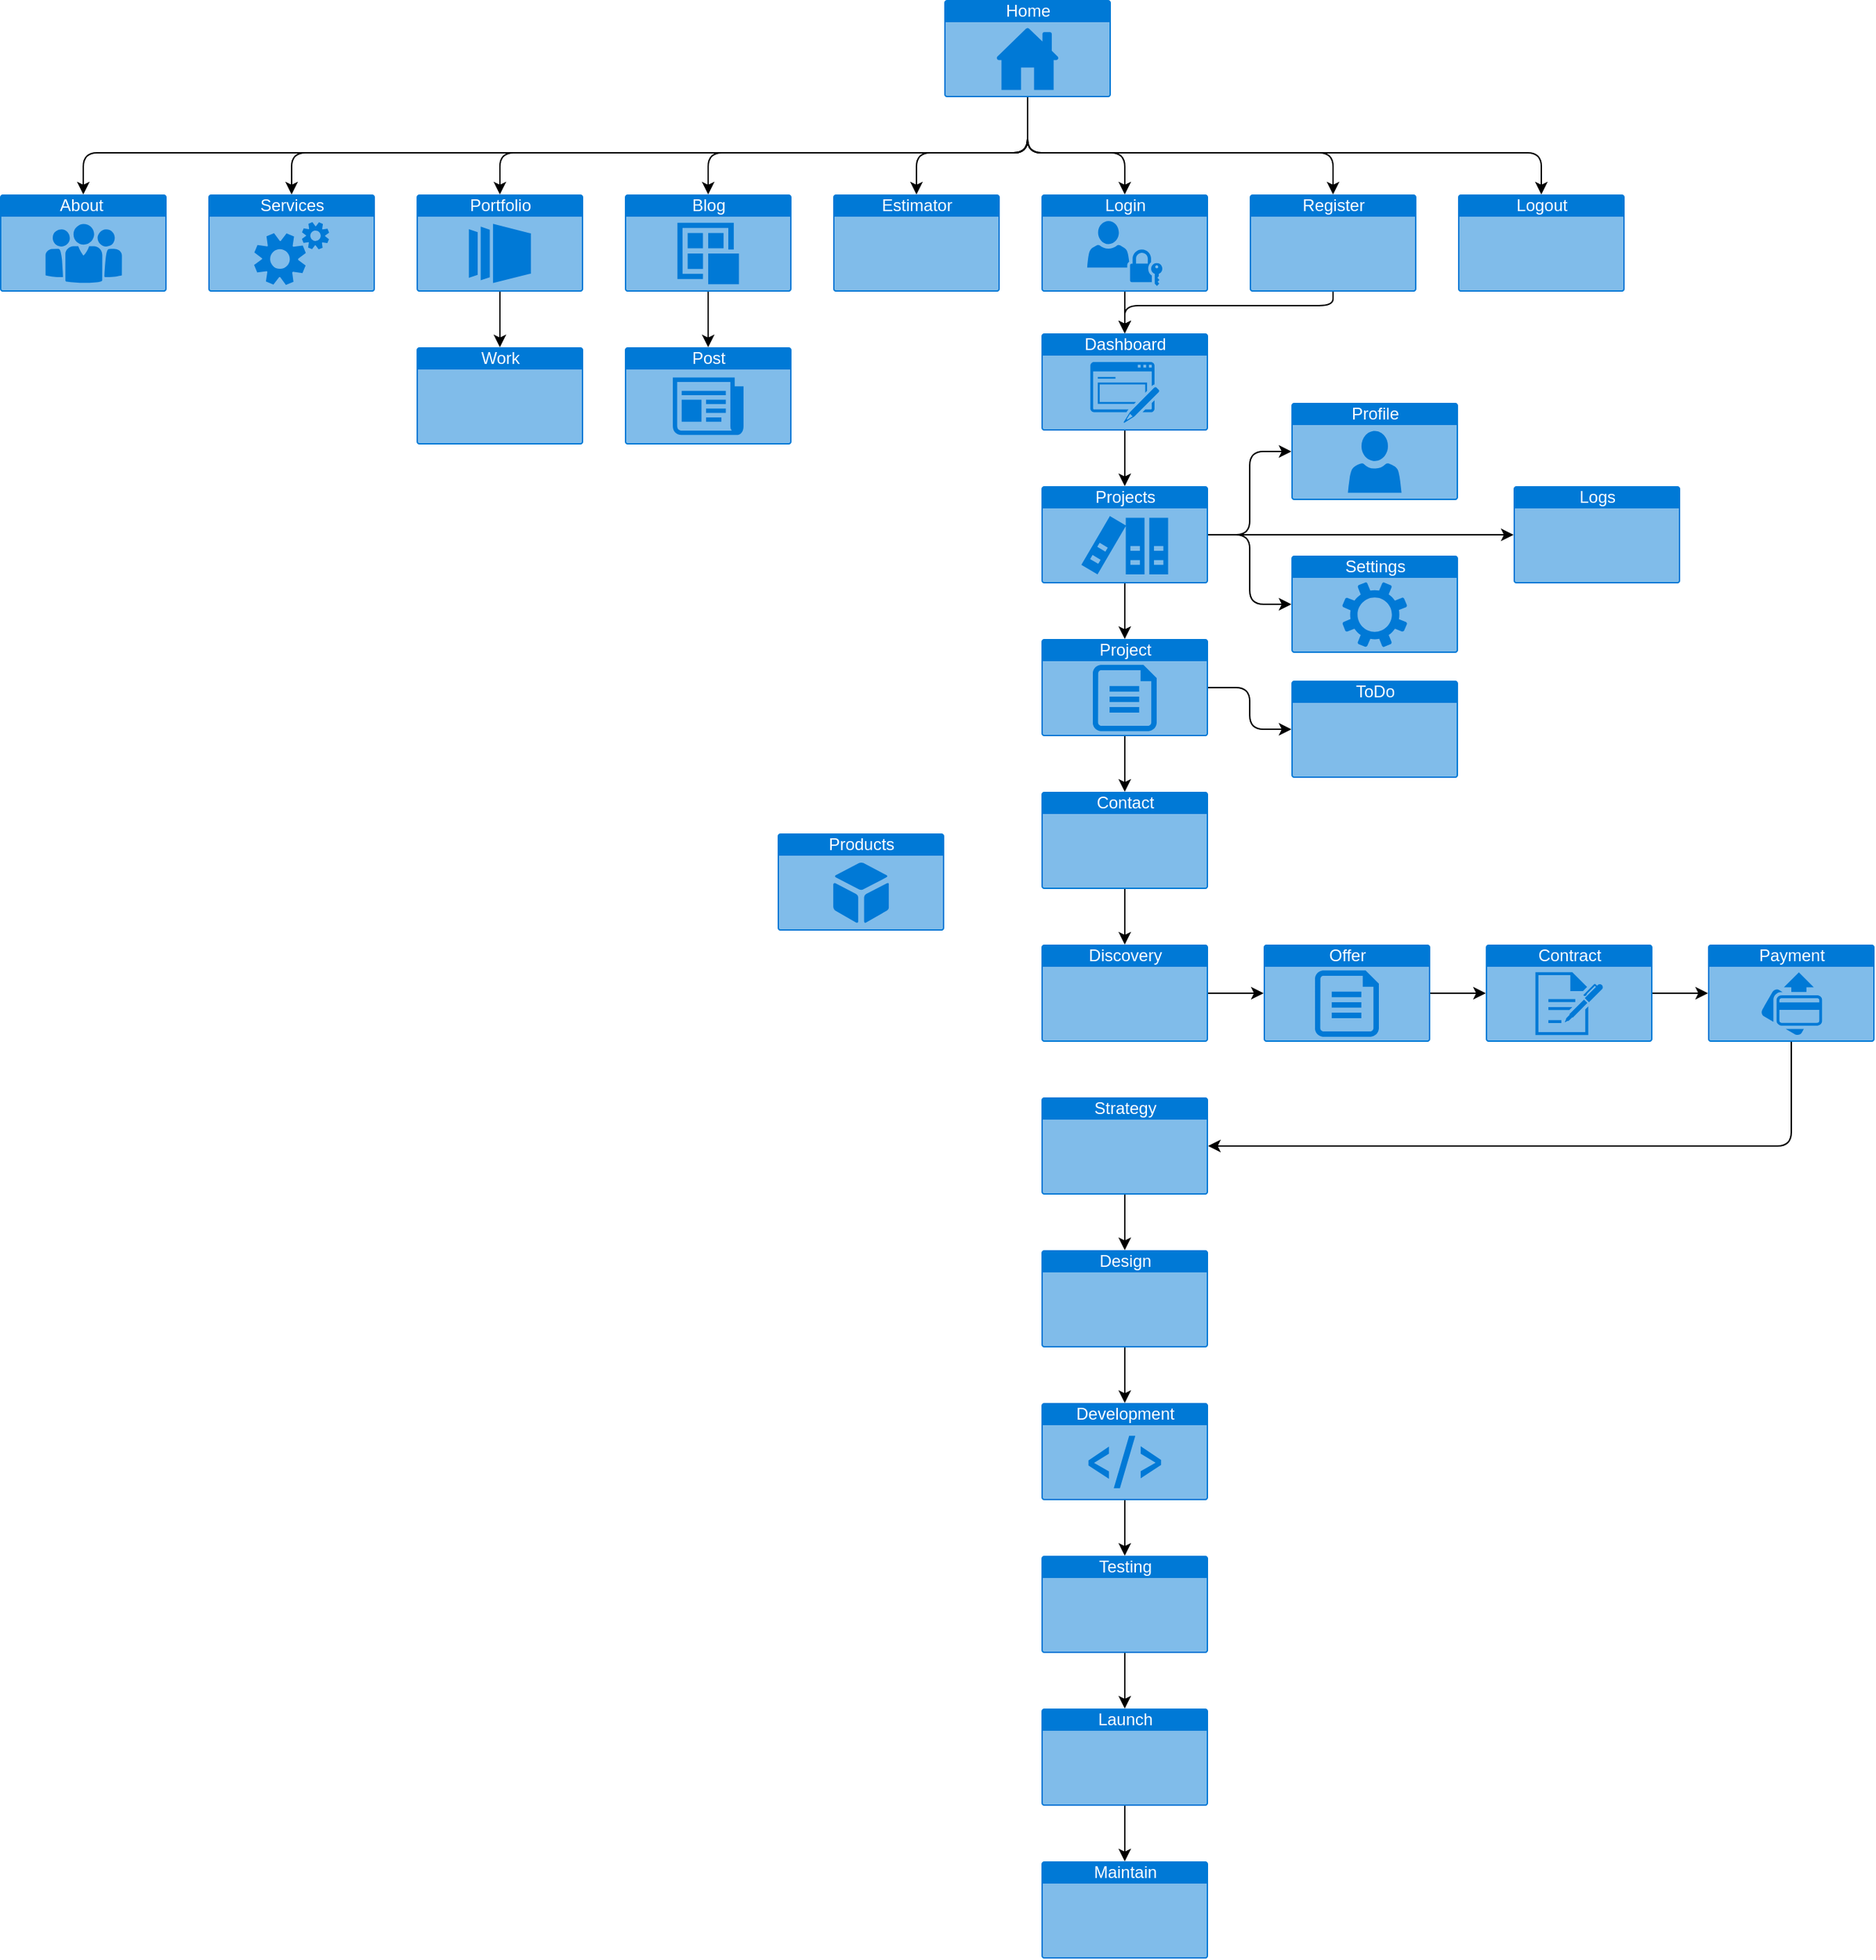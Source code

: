<mxfile version="14.4.2" type="github">
  <diagram id="62DGhqJN5p0pDAxt4OIB" name="Page-1">
    <mxGraphModel dx="1892" dy="1228" grid="1" gridSize="10" guides="1" tooltips="1" connect="1" arrows="1" fold="1" page="1" pageScale="1" pageWidth="850" pageHeight="1100" math="0" shadow="0">
      <root>
        <mxCell id="0" />
        <mxCell id="1" parent="0" />
        <mxCell id="au5BHZ7DuOkVmlJO077I-5" value="" style="edgeStyle=orthogonalEdgeStyle;curved=0;rounded=1;sketch=0;orthogonalLoop=1;jettySize=auto;html=1;" edge="1" parent="1" source="au5BHZ7DuOkVmlJO077I-2" target="au5BHZ7DuOkVmlJO077I-3">
          <mxGeometry relative="1" as="geometry">
            <Array as="points">
              <mxPoint x="820" y="130" />
              <mxPoint x="140" y="130" />
            </Array>
          </mxGeometry>
        </mxCell>
        <mxCell id="au5BHZ7DuOkVmlJO077I-14" value="" style="edgeStyle=orthogonalEdgeStyle;curved=0;rounded=1;sketch=0;orthogonalLoop=1;jettySize=auto;html=1;entryX=0.5;entryY=0;entryDx=0;entryDy=0;entryPerimeter=0;" edge="1" parent="1" source="au5BHZ7DuOkVmlJO077I-2" target="au5BHZ7DuOkVmlJO077I-26">
          <mxGeometry relative="1" as="geometry">
            <mxPoint x="740" y="150" as="targetPoint" />
            <Array as="points">
              <mxPoint x="820" y="130" />
              <mxPoint x="740" y="130" />
            </Array>
          </mxGeometry>
        </mxCell>
        <mxCell id="au5BHZ7DuOkVmlJO077I-42" style="edgeStyle=orthogonalEdgeStyle;curved=0;rounded=1;sketch=0;orthogonalLoop=1;jettySize=auto;html=1;" edge="1" parent="1" source="au5BHZ7DuOkVmlJO077I-2" target="au5BHZ7DuOkVmlJO077I-13">
          <mxGeometry relative="1" as="geometry">
            <Array as="points">
              <mxPoint x="820" y="130" />
              <mxPoint x="440" y="130" />
            </Array>
          </mxGeometry>
        </mxCell>
        <mxCell id="au5BHZ7DuOkVmlJO077I-43" style="edgeStyle=orthogonalEdgeStyle;curved=0;rounded=1;sketch=0;orthogonalLoop=1;jettySize=auto;html=1;" edge="1" parent="1" source="au5BHZ7DuOkVmlJO077I-2" target="au5BHZ7DuOkVmlJO077I-9">
          <mxGeometry relative="1" as="geometry">
            <Array as="points">
              <mxPoint x="820" y="130" />
              <mxPoint x="590" y="130" />
            </Array>
          </mxGeometry>
        </mxCell>
        <mxCell id="au5BHZ7DuOkVmlJO077I-44" style="edgeStyle=orthogonalEdgeStyle;curved=0;rounded=1;sketch=0;orthogonalLoop=1;jettySize=auto;html=1;" edge="1" parent="1" source="au5BHZ7DuOkVmlJO077I-2" target="au5BHZ7DuOkVmlJO077I-12">
          <mxGeometry relative="1" as="geometry">
            <Array as="points">
              <mxPoint x="820" y="130" />
              <mxPoint x="290" y="130" />
            </Array>
          </mxGeometry>
        </mxCell>
        <mxCell id="au5BHZ7DuOkVmlJO077I-45" style="edgeStyle=orthogonalEdgeStyle;curved=0;rounded=1;sketch=0;orthogonalLoop=1;jettySize=auto;html=1;entryX=0.5;entryY=0;entryDx=0;entryDy=0;entryPerimeter=0;" edge="1" parent="1" source="au5BHZ7DuOkVmlJO077I-2" target="au5BHZ7DuOkVmlJO077I-8">
          <mxGeometry relative="1" as="geometry">
            <Array as="points">
              <mxPoint x="820" y="130" />
              <mxPoint x="890" y="130" />
            </Array>
          </mxGeometry>
        </mxCell>
        <mxCell id="au5BHZ7DuOkVmlJO077I-46" style="edgeStyle=orthogonalEdgeStyle;curved=0;rounded=1;sketch=0;orthogonalLoop=1;jettySize=auto;html=1;entryX=0.5;entryY=0;entryDx=0;entryDy=0;entryPerimeter=0;" edge="1" parent="1" source="au5BHZ7DuOkVmlJO077I-2" target="au5BHZ7DuOkVmlJO077I-24">
          <mxGeometry relative="1" as="geometry">
            <Array as="points">
              <mxPoint x="820" y="130" />
              <mxPoint x="1040" y="130" />
            </Array>
          </mxGeometry>
        </mxCell>
        <mxCell id="au5BHZ7DuOkVmlJO077I-47" style="edgeStyle=orthogonalEdgeStyle;curved=0;rounded=1;sketch=0;orthogonalLoop=1;jettySize=auto;html=1;entryX=0.5;entryY=0;entryDx=0;entryDy=0;entryPerimeter=0;" edge="1" parent="1" source="au5BHZ7DuOkVmlJO077I-2" target="au5BHZ7DuOkVmlJO077I-25">
          <mxGeometry relative="1" as="geometry">
            <Array as="points">
              <mxPoint x="820" y="130" />
              <mxPoint x="1190" y="130" />
            </Array>
          </mxGeometry>
        </mxCell>
        <mxCell id="au5BHZ7DuOkVmlJO077I-2" value="Home" style="html=1;strokeColor=none;fillColor=#0079D6;labelPosition=center;verticalLabelPosition=middle;verticalAlign=top;align=center;fontSize=12;outlineConnect=0;spacingTop=-6;fontColor=#FFFFFF;shape=mxgraph.sitemap.home;rounded=0;sketch=0;" vertex="1" parent="1">
          <mxGeometry x="760" y="20" width="120" height="70" as="geometry" />
        </mxCell>
        <mxCell id="au5BHZ7DuOkVmlJO077I-3" value="About&amp;nbsp;&lt;br&gt;" style="html=1;strokeColor=none;fillColor=#0079D6;labelPosition=center;verticalLabelPosition=middle;verticalAlign=top;align=center;fontSize=12;outlineConnect=0;spacingTop=-6;fontColor=#FFFFFF;shape=mxgraph.sitemap.about_us;rounded=0;sketch=0;" vertex="1" parent="1">
          <mxGeometry x="80" y="160" width="120" height="70" as="geometry" />
        </mxCell>
        <mxCell id="au5BHZ7DuOkVmlJO077I-39" value="" style="edgeStyle=orthogonalEdgeStyle;curved=0;rounded=1;sketch=0;orthogonalLoop=1;jettySize=auto;html=1;" edge="1" parent="1" source="au5BHZ7DuOkVmlJO077I-6" target="au5BHZ7DuOkVmlJO077I-18">
          <mxGeometry relative="1" as="geometry" />
        </mxCell>
        <mxCell id="au5BHZ7DuOkVmlJO077I-6" value="Dashboard" style="html=1;strokeColor=none;fillColor=#0079D6;labelPosition=center;verticalLabelPosition=middle;verticalAlign=top;align=center;fontSize=12;outlineConnect=0;spacingTop=-6;fontColor=#FFFFFF;shape=mxgraph.sitemap.form;rounded=0;sketch=0;" vertex="1" parent="1">
          <mxGeometry x="830" y="260" width="120" height="70" as="geometry" />
        </mxCell>
        <mxCell id="au5BHZ7DuOkVmlJO077I-53" value="" style="edgeStyle=orthogonalEdgeStyle;curved=0;rounded=1;sketch=0;orthogonalLoop=1;jettySize=auto;html=1;" edge="1" parent="1" source="au5BHZ7DuOkVmlJO077I-7" target="au5BHZ7DuOkVmlJO077I-10">
          <mxGeometry relative="1" as="geometry" />
        </mxCell>
        <mxCell id="au5BHZ7DuOkVmlJO077I-7" value="Contract" style="html=1;strokeColor=none;fillColor=#0079D6;labelPosition=center;verticalLabelPosition=middle;verticalAlign=top;align=center;fontSize=12;outlineConnect=0;spacingTop=-6;fontColor=#FFFFFF;shape=mxgraph.sitemap.log;rounded=0;sketch=0;" vertex="1" parent="1">
          <mxGeometry x="1150" y="700" width="120" height="70" as="geometry" />
        </mxCell>
        <mxCell id="au5BHZ7DuOkVmlJO077I-40" value="" style="edgeStyle=orthogonalEdgeStyle;curved=0;rounded=1;sketch=0;orthogonalLoop=1;jettySize=auto;html=1;" edge="1" parent="1" source="au5BHZ7DuOkVmlJO077I-8" target="au5BHZ7DuOkVmlJO077I-6">
          <mxGeometry relative="1" as="geometry" />
        </mxCell>
        <mxCell id="au5BHZ7DuOkVmlJO077I-8" value="Login" style="html=1;strokeColor=none;fillColor=#0079D6;labelPosition=center;verticalLabelPosition=middle;verticalAlign=top;align=center;fontSize=12;outlineConnect=0;spacingTop=-6;fontColor=#FFFFFF;shape=mxgraph.sitemap.login;rounded=0;sketch=0;" vertex="1" parent="1">
          <mxGeometry x="830" y="160" width="120" height="70" as="geometry" />
        </mxCell>
        <mxCell id="au5BHZ7DuOkVmlJO077I-21" value="" style="edgeStyle=orthogonalEdgeStyle;curved=0;rounded=1;sketch=0;orthogonalLoop=1;jettySize=auto;html=1;" edge="1" parent="1" source="au5BHZ7DuOkVmlJO077I-9" target="au5BHZ7DuOkVmlJO077I-16">
          <mxGeometry relative="1" as="geometry" />
        </mxCell>
        <mxCell id="au5BHZ7DuOkVmlJO077I-9" value="Blog" style="html=1;strokeColor=none;fillColor=#0079D6;labelPosition=center;verticalLabelPosition=middle;verticalAlign=top;align=center;fontSize=12;outlineConnect=0;spacingTop=-6;fontColor=#FFFFFF;shape=mxgraph.sitemap.post;rounded=0;sketch=0;" vertex="1" parent="1">
          <mxGeometry x="530" y="160" width="120" height="70" as="geometry" />
        </mxCell>
        <mxCell id="au5BHZ7DuOkVmlJO077I-54" style="edgeStyle=orthogonalEdgeStyle;curved=0;rounded=1;sketch=0;orthogonalLoop=1;jettySize=auto;html=1;entryX=1;entryY=0.5;entryDx=0;entryDy=0;entryPerimeter=0;" edge="1" parent="1" source="au5BHZ7DuOkVmlJO077I-10" target="au5BHZ7DuOkVmlJO077I-32">
          <mxGeometry relative="1" as="geometry">
            <Array as="points">
              <mxPoint x="1370" y="845" />
            </Array>
          </mxGeometry>
        </mxCell>
        <mxCell id="au5BHZ7DuOkVmlJO077I-10" value="Payment" style="html=1;strokeColor=none;fillColor=#0079D6;labelPosition=center;verticalLabelPosition=middle;verticalAlign=top;align=center;fontSize=12;outlineConnect=0;spacingTop=-6;fontColor=#FFFFFF;shape=mxgraph.sitemap.payment;rounded=0;sketch=0;" vertex="1" parent="1">
          <mxGeometry x="1310" y="700" width="120" height="70" as="geometry" />
        </mxCell>
        <mxCell id="au5BHZ7DuOkVmlJO077I-11" value="Products" style="html=1;strokeColor=none;fillColor=#0079D6;labelPosition=center;verticalLabelPosition=middle;verticalAlign=top;align=center;fontSize=12;outlineConnect=0;spacingTop=-6;fontColor=#FFFFFF;shape=mxgraph.sitemap.products;rounded=0;sketch=0;" vertex="1" parent="1">
          <mxGeometry x="640" y="620" width="120" height="70" as="geometry" />
        </mxCell>
        <mxCell id="au5BHZ7DuOkVmlJO077I-12" value="Services" style="html=1;strokeColor=none;fillColor=#0079D6;labelPosition=center;verticalLabelPosition=middle;verticalAlign=top;align=center;fontSize=12;outlineConnect=0;spacingTop=-6;fontColor=#FFFFFF;shape=mxgraph.sitemap.services;rounded=0;sketch=0;" vertex="1" parent="1">
          <mxGeometry x="230" y="160" width="120" height="70" as="geometry" />
        </mxCell>
        <mxCell id="au5BHZ7DuOkVmlJO077I-23" value="" style="edgeStyle=orthogonalEdgeStyle;curved=0;rounded=1;sketch=0;orthogonalLoop=1;jettySize=auto;html=1;" edge="1" parent="1" source="au5BHZ7DuOkVmlJO077I-13" target="au5BHZ7DuOkVmlJO077I-22">
          <mxGeometry relative="1" as="geometry">
            <Array as="points">
              <mxPoint x="440" y="250" />
              <mxPoint x="440" y="250" />
            </Array>
          </mxGeometry>
        </mxCell>
        <mxCell id="au5BHZ7DuOkVmlJO077I-13" value="Portfolio" style="html=1;strokeColor=none;fillColor=#0079D6;labelPosition=center;verticalLabelPosition=middle;verticalAlign=top;align=center;fontSize=12;outlineConnect=0;spacingTop=-6;fontColor=#FFFFFF;shape=mxgraph.sitemap.slideshow;rounded=0;sketch=0;" vertex="1" parent="1">
          <mxGeometry x="380" y="160" width="120" height="70" as="geometry" />
        </mxCell>
        <mxCell id="au5BHZ7DuOkVmlJO077I-16" value="Post" style="html=1;strokeColor=none;fillColor=#0079D6;labelPosition=center;verticalLabelPosition=middle;verticalAlign=top;align=center;fontSize=12;outlineConnect=0;spacingTop=-6;fontColor=#FFFFFF;shape=mxgraph.sitemap.news;rounded=0;sketch=0;" vertex="1" parent="1">
          <mxGeometry x="530" y="270" width="120" height="70" as="geometry" />
        </mxCell>
        <mxCell id="au5BHZ7DuOkVmlJO077I-17" value="Profile" style="html=1;strokeColor=none;fillColor=#0079D6;labelPosition=center;verticalLabelPosition=middle;verticalAlign=top;align=center;fontSize=12;outlineConnect=0;spacingTop=-6;fontColor=#FFFFFF;shape=mxgraph.sitemap.profile;rounded=0;sketch=0;" vertex="1" parent="1">
          <mxGeometry x="1010" y="310" width="120" height="70" as="geometry" />
        </mxCell>
        <mxCell id="au5BHZ7DuOkVmlJO077I-37" value="" style="edgeStyle=orthogonalEdgeStyle;curved=0;rounded=1;sketch=0;orthogonalLoop=1;jettySize=auto;html=1;entryX=0;entryY=0.5;entryDx=0;entryDy=0;entryPerimeter=0;" edge="1" parent="1" source="au5BHZ7DuOkVmlJO077I-18" target="au5BHZ7DuOkVmlJO077I-19">
          <mxGeometry relative="1" as="geometry" />
        </mxCell>
        <mxCell id="au5BHZ7DuOkVmlJO077I-38" value="" style="edgeStyle=orthogonalEdgeStyle;curved=0;rounded=1;sketch=0;orthogonalLoop=1;jettySize=auto;html=1;entryX=0;entryY=0.5;entryDx=0;entryDy=0;entryPerimeter=0;" edge="1" parent="1" source="au5BHZ7DuOkVmlJO077I-18" target="au5BHZ7DuOkVmlJO077I-17">
          <mxGeometry relative="1" as="geometry">
            <Array as="points">
              <mxPoint x="980" y="405" />
              <mxPoint x="980" y="345" />
            </Array>
          </mxGeometry>
        </mxCell>
        <mxCell id="au5BHZ7DuOkVmlJO077I-48" value="" style="edgeStyle=orthogonalEdgeStyle;curved=0;rounded=1;sketch=0;orthogonalLoop=1;jettySize=auto;html=1;" edge="1" parent="1" source="au5BHZ7DuOkVmlJO077I-18" target="au5BHZ7DuOkVmlJO077I-20">
          <mxGeometry relative="1" as="geometry" />
        </mxCell>
        <mxCell id="au5BHZ7DuOkVmlJO077I-63" style="edgeStyle=orthogonalEdgeStyle;curved=0;rounded=1;sketch=0;orthogonalLoop=1;jettySize=auto;html=1;entryX=0;entryY=0.5;entryDx=0;entryDy=0;entryPerimeter=0;" edge="1" parent="1" source="au5BHZ7DuOkVmlJO077I-18" target="au5BHZ7DuOkVmlJO077I-62">
          <mxGeometry relative="1" as="geometry" />
        </mxCell>
        <mxCell id="au5BHZ7DuOkVmlJO077I-18" value="Projects" style="html=1;strokeColor=none;fillColor=#0079D6;labelPosition=center;verticalLabelPosition=middle;verticalAlign=top;align=center;fontSize=12;outlineConnect=0;spacingTop=-6;fontColor=#FFFFFF;shape=mxgraph.sitemap.references;rounded=0;sketch=0;" vertex="1" parent="1">
          <mxGeometry x="830" y="370" width="120" height="70" as="geometry" />
        </mxCell>
        <mxCell id="au5BHZ7DuOkVmlJO077I-19" value="Settings" style="html=1;strokeColor=none;fillColor=#0079D6;labelPosition=center;verticalLabelPosition=middle;verticalAlign=top;align=center;fontSize=12;outlineConnect=0;spacingTop=-6;fontColor=#FFFFFF;shape=mxgraph.sitemap.settings;rounded=0;sketch=0;" vertex="1" parent="1">
          <mxGeometry x="1010" y="420" width="120" height="70" as="geometry" />
        </mxCell>
        <mxCell id="au5BHZ7DuOkVmlJO077I-49" value="" style="edgeStyle=orthogonalEdgeStyle;curved=0;rounded=1;sketch=0;orthogonalLoop=1;jettySize=auto;html=1;" edge="1" parent="1" source="au5BHZ7DuOkVmlJO077I-20" target="au5BHZ7DuOkVmlJO077I-30">
          <mxGeometry relative="1" as="geometry" />
        </mxCell>
        <mxCell id="au5BHZ7DuOkVmlJO077I-61" style="edgeStyle=orthogonalEdgeStyle;curved=0;rounded=1;sketch=0;orthogonalLoop=1;jettySize=auto;html=1;entryX=0;entryY=0.5;entryDx=0;entryDy=0;entryPerimeter=0;" edge="1" parent="1" source="au5BHZ7DuOkVmlJO077I-20" target="au5BHZ7DuOkVmlJO077I-60">
          <mxGeometry relative="1" as="geometry">
            <mxPoint x="990" y="570" as="targetPoint" />
          </mxGeometry>
        </mxCell>
        <mxCell id="au5BHZ7DuOkVmlJO077I-20" value="Project" style="html=1;strokeColor=none;fillColor=#0079D6;labelPosition=center;verticalLabelPosition=middle;verticalAlign=top;align=center;fontSize=12;outlineConnect=0;spacingTop=-6;fontColor=#FFFFFF;shape=mxgraph.sitemap.text;rounded=0;sketch=0;" vertex="1" parent="1">
          <mxGeometry x="830" y="480" width="120" height="70" as="geometry" />
        </mxCell>
        <mxCell id="au5BHZ7DuOkVmlJO077I-22" value="Work" style="html=1;strokeColor=none;fillColor=#0079D6;labelPosition=center;verticalLabelPosition=middle;verticalAlign=top;align=center;fontSize=12;outlineConnect=0;spacingTop=-6;fontColor=#FFFFFF;shape=mxgraph.sitemap.page;rounded=0;sketch=0;" vertex="1" parent="1">
          <mxGeometry x="380" y="270" width="120" height="70" as="geometry" />
        </mxCell>
        <mxCell id="au5BHZ7DuOkVmlJO077I-41" value="" style="edgeStyle=orthogonalEdgeStyle;curved=0;rounded=1;sketch=0;orthogonalLoop=1;jettySize=auto;html=1;" edge="1" parent="1" source="au5BHZ7DuOkVmlJO077I-24">
          <mxGeometry relative="1" as="geometry">
            <mxPoint x="890" y="260" as="targetPoint" />
            <Array as="points">
              <mxPoint x="1040" y="240" />
              <mxPoint x="890" y="240" />
            </Array>
          </mxGeometry>
        </mxCell>
        <mxCell id="au5BHZ7DuOkVmlJO077I-24" value="Register" style="html=1;strokeColor=none;fillColor=#0079D6;labelPosition=center;verticalLabelPosition=middle;verticalAlign=top;align=center;fontSize=12;outlineConnect=0;spacingTop=-6;fontColor=#FFFFFF;shape=mxgraph.sitemap.page;rounded=0;sketch=0;" vertex="1" parent="1">
          <mxGeometry x="980" y="160" width="120" height="70" as="geometry" />
        </mxCell>
        <mxCell id="au5BHZ7DuOkVmlJO077I-25" value="Logout" style="html=1;strokeColor=none;fillColor=#0079D6;labelPosition=center;verticalLabelPosition=middle;verticalAlign=top;align=center;fontSize=12;outlineConnect=0;spacingTop=-6;fontColor=#FFFFFF;shape=mxgraph.sitemap.page;rounded=0;sketch=0;" vertex="1" parent="1">
          <mxGeometry x="1130" y="160" width="120" height="70" as="geometry" />
        </mxCell>
        <mxCell id="au5BHZ7DuOkVmlJO077I-26" value="Estimator" style="html=1;strokeColor=none;fillColor=#0079D6;labelPosition=center;verticalLabelPosition=middle;verticalAlign=top;align=center;fontSize=12;outlineConnect=0;spacingTop=-6;fontColor=#FFFFFF;shape=mxgraph.sitemap.page;rounded=0;sketch=0;" vertex="1" parent="1">
          <mxGeometry x="680" y="160" width="120" height="70" as="geometry" />
        </mxCell>
        <mxCell id="au5BHZ7DuOkVmlJO077I-52" value="" style="edgeStyle=orthogonalEdgeStyle;curved=0;rounded=1;sketch=0;orthogonalLoop=1;jettySize=auto;html=1;" edge="1" parent="1" source="au5BHZ7DuOkVmlJO077I-28" target="au5BHZ7DuOkVmlJO077I-7">
          <mxGeometry relative="1" as="geometry" />
        </mxCell>
        <mxCell id="au5BHZ7DuOkVmlJO077I-28" value="Offer" style="html=1;strokeColor=none;fillColor=#0079D6;labelPosition=center;verticalLabelPosition=middle;verticalAlign=top;align=center;fontSize=12;outlineConnect=0;spacingTop=-6;fontColor=#FFFFFF;shape=mxgraph.sitemap.text;rounded=0;sketch=0;" vertex="1" parent="1">
          <mxGeometry x="990" y="700" width="120" height="70" as="geometry" />
        </mxCell>
        <mxCell id="au5BHZ7DuOkVmlJO077I-57" value="" style="edgeStyle=orthogonalEdgeStyle;curved=0;rounded=1;sketch=0;orthogonalLoop=1;jettySize=auto;html=1;" edge="1" parent="1" source="au5BHZ7DuOkVmlJO077I-29" target="au5BHZ7DuOkVmlJO077I-34">
          <mxGeometry relative="1" as="geometry" />
        </mxCell>
        <mxCell id="au5BHZ7DuOkVmlJO077I-29" value="Development" style="html=1;strokeColor=none;fillColor=#0079D6;labelPosition=center;verticalLabelPosition=middle;verticalAlign=top;align=center;fontSize=12;outlineConnect=0;spacingTop=-6;fontColor=#FFFFFF;shape=mxgraph.sitemap.script;rounded=0;sketch=0;" vertex="1" parent="1">
          <mxGeometry x="830" y="1030" width="120" height="70" as="geometry" />
        </mxCell>
        <mxCell id="au5BHZ7DuOkVmlJO077I-50" value="" style="edgeStyle=orthogonalEdgeStyle;curved=0;rounded=1;sketch=0;orthogonalLoop=1;jettySize=auto;html=1;" edge="1" parent="1" source="au5BHZ7DuOkVmlJO077I-30" target="au5BHZ7DuOkVmlJO077I-31">
          <mxGeometry relative="1" as="geometry" />
        </mxCell>
        <mxCell id="au5BHZ7DuOkVmlJO077I-30" value="Contact" style="html=1;strokeColor=none;fillColor=#0079D6;labelPosition=center;verticalLabelPosition=middle;verticalAlign=top;align=center;fontSize=12;outlineConnect=0;spacingTop=-6;fontColor=#FFFFFF;shape=mxgraph.sitemap.page;rounded=0;sketch=0;" vertex="1" parent="1">
          <mxGeometry x="830" y="590" width="120" height="70" as="geometry" />
        </mxCell>
        <mxCell id="au5BHZ7DuOkVmlJO077I-51" value="" style="edgeStyle=orthogonalEdgeStyle;curved=0;rounded=1;sketch=0;orthogonalLoop=1;jettySize=auto;html=1;" edge="1" parent="1" source="au5BHZ7DuOkVmlJO077I-31" target="au5BHZ7DuOkVmlJO077I-28">
          <mxGeometry relative="1" as="geometry" />
        </mxCell>
        <mxCell id="au5BHZ7DuOkVmlJO077I-31" value="Discovery" style="html=1;strokeColor=none;fillColor=#0079D6;labelPosition=center;verticalLabelPosition=middle;verticalAlign=top;align=center;fontSize=12;outlineConnect=0;spacingTop=-6;fontColor=#FFFFFF;shape=mxgraph.sitemap.page;rounded=0;sketch=0;" vertex="1" parent="1">
          <mxGeometry x="830" y="700" width="120" height="70" as="geometry" />
        </mxCell>
        <mxCell id="au5BHZ7DuOkVmlJO077I-55" value="" style="edgeStyle=orthogonalEdgeStyle;curved=0;rounded=1;sketch=0;orthogonalLoop=1;jettySize=auto;html=1;" edge="1" parent="1" source="au5BHZ7DuOkVmlJO077I-32" target="au5BHZ7DuOkVmlJO077I-33">
          <mxGeometry relative="1" as="geometry" />
        </mxCell>
        <mxCell id="au5BHZ7DuOkVmlJO077I-32" value="Strategy" style="html=1;strokeColor=none;fillColor=#0079D6;labelPosition=center;verticalLabelPosition=middle;verticalAlign=top;align=center;fontSize=12;outlineConnect=0;spacingTop=-6;fontColor=#FFFFFF;shape=mxgraph.sitemap.page;rounded=0;sketch=0;" vertex="1" parent="1">
          <mxGeometry x="830" y="810" width="120" height="70" as="geometry" />
        </mxCell>
        <mxCell id="au5BHZ7DuOkVmlJO077I-56" value="" style="edgeStyle=orthogonalEdgeStyle;curved=0;rounded=1;sketch=0;orthogonalLoop=1;jettySize=auto;html=1;" edge="1" parent="1" source="au5BHZ7DuOkVmlJO077I-33" target="au5BHZ7DuOkVmlJO077I-29">
          <mxGeometry relative="1" as="geometry" />
        </mxCell>
        <mxCell id="au5BHZ7DuOkVmlJO077I-33" value="Design" style="html=1;strokeColor=none;fillColor=#0079D6;labelPosition=center;verticalLabelPosition=middle;verticalAlign=top;align=center;fontSize=12;outlineConnect=0;spacingTop=-6;fontColor=#FFFFFF;shape=mxgraph.sitemap.page;rounded=0;sketch=0;" vertex="1" parent="1">
          <mxGeometry x="830" y="920" width="120" height="70" as="geometry" />
        </mxCell>
        <mxCell id="au5BHZ7DuOkVmlJO077I-58" value="" style="edgeStyle=orthogonalEdgeStyle;curved=0;rounded=1;sketch=0;orthogonalLoop=1;jettySize=auto;html=1;" edge="1" parent="1" source="au5BHZ7DuOkVmlJO077I-34" target="au5BHZ7DuOkVmlJO077I-35">
          <mxGeometry relative="1" as="geometry" />
        </mxCell>
        <mxCell id="au5BHZ7DuOkVmlJO077I-34" value="Testing" style="html=1;strokeColor=none;fillColor=#0079D6;labelPosition=center;verticalLabelPosition=middle;verticalAlign=top;align=center;fontSize=12;outlineConnect=0;spacingTop=-6;fontColor=#FFFFFF;shape=mxgraph.sitemap.page;rounded=0;sketch=0;" vertex="1" parent="1">
          <mxGeometry x="830" y="1140" width="120" height="70" as="geometry" />
        </mxCell>
        <mxCell id="au5BHZ7DuOkVmlJO077I-59" value="" style="edgeStyle=orthogonalEdgeStyle;curved=0;rounded=1;sketch=0;orthogonalLoop=1;jettySize=auto;html=1;" edge="1" parent="1" source="au5BHZ7DuOkVmlJO077I-35" target="au5BHZ7DuOkVmlJO077I-36">
          <mxGeometry relative="1" as="geometry" />
        </mxCell>
        <mxCell id="au5BHZ7DuOkVmlJO077I-35" value="Launch" style="html=1;strokeColor=none;fillColor=#0079D6;labelPosition=center;verticalLabelPosition=middle;verticalAlign=top;align=center;fontSize=12;outlineConnect=0;spacingTop=-6;fontColor=#FFFFFF;shape=mxgraph.sitemap.page;rounded=0;sketch=0;" vertex="1" parent="1">
          <mxGeometry x="830" y="1250" width="120" height="70" as="geometry" />
        </mxCell>
        <mxCell id="au5BHZ7DuOkVmlJO077I-36" value="Maintain" style="html=1;strokeColor=none;fillColor=#0079D6;labelPosition=center;verticalLabelPosition=middle;verticalAlign=top;align=center;fontSize=12;outlineConnect=0;spacingTop=-6;fontColor=#FFFFFF;shape=mxgraph.sitemap.page;rounded=0;sketch=0;" vertex="1" parent="1">
          <mxGeometry x="830" y="1360" width="120" height="70" as="geometry" />
        </mxCell>
        <mxCell id="au5BHZ7DuOkVmlJO077I-60" value="ToDo" style="html=1;strokeColor=none;fillColor=#0079D6;labelPosition=center;verticalLabelPosition=middle;verticalAlign=top;align=center;fontSize=12;outlineConnect=0;spacingTop=-6;fontColor=#FFFFFF;shape=mxgraph.sitemap.page;rounded=0;sketch=0;" vertex="1" parent="1">
          <mxGeometry x="1010" y="510" width="120" height="70" as="geometry" />
        </mxCell>
        <mxCell id="au5BHZ7DuOkVmlJO077I-62" value="Logs" style="html=1;strokeColor=none;fillColor=#0079D6;labelPosition=center;verticalLabelPosition=middle;verticalAlign=top;align=center;fontSize=12;outlineConnect=0;spacingTop=-6;fontColor=#FFFFFF;shape=mxgraph.sitemap.page;rounded=0;sketch=0;" vertex="1" parent="1">
          <mxGeometry x="1170" y="370" width="120" height="70" as="geometry" />
        </mxCell>
      </root>
    </mxGraphModel>
  </diagram>
</mxfile>
